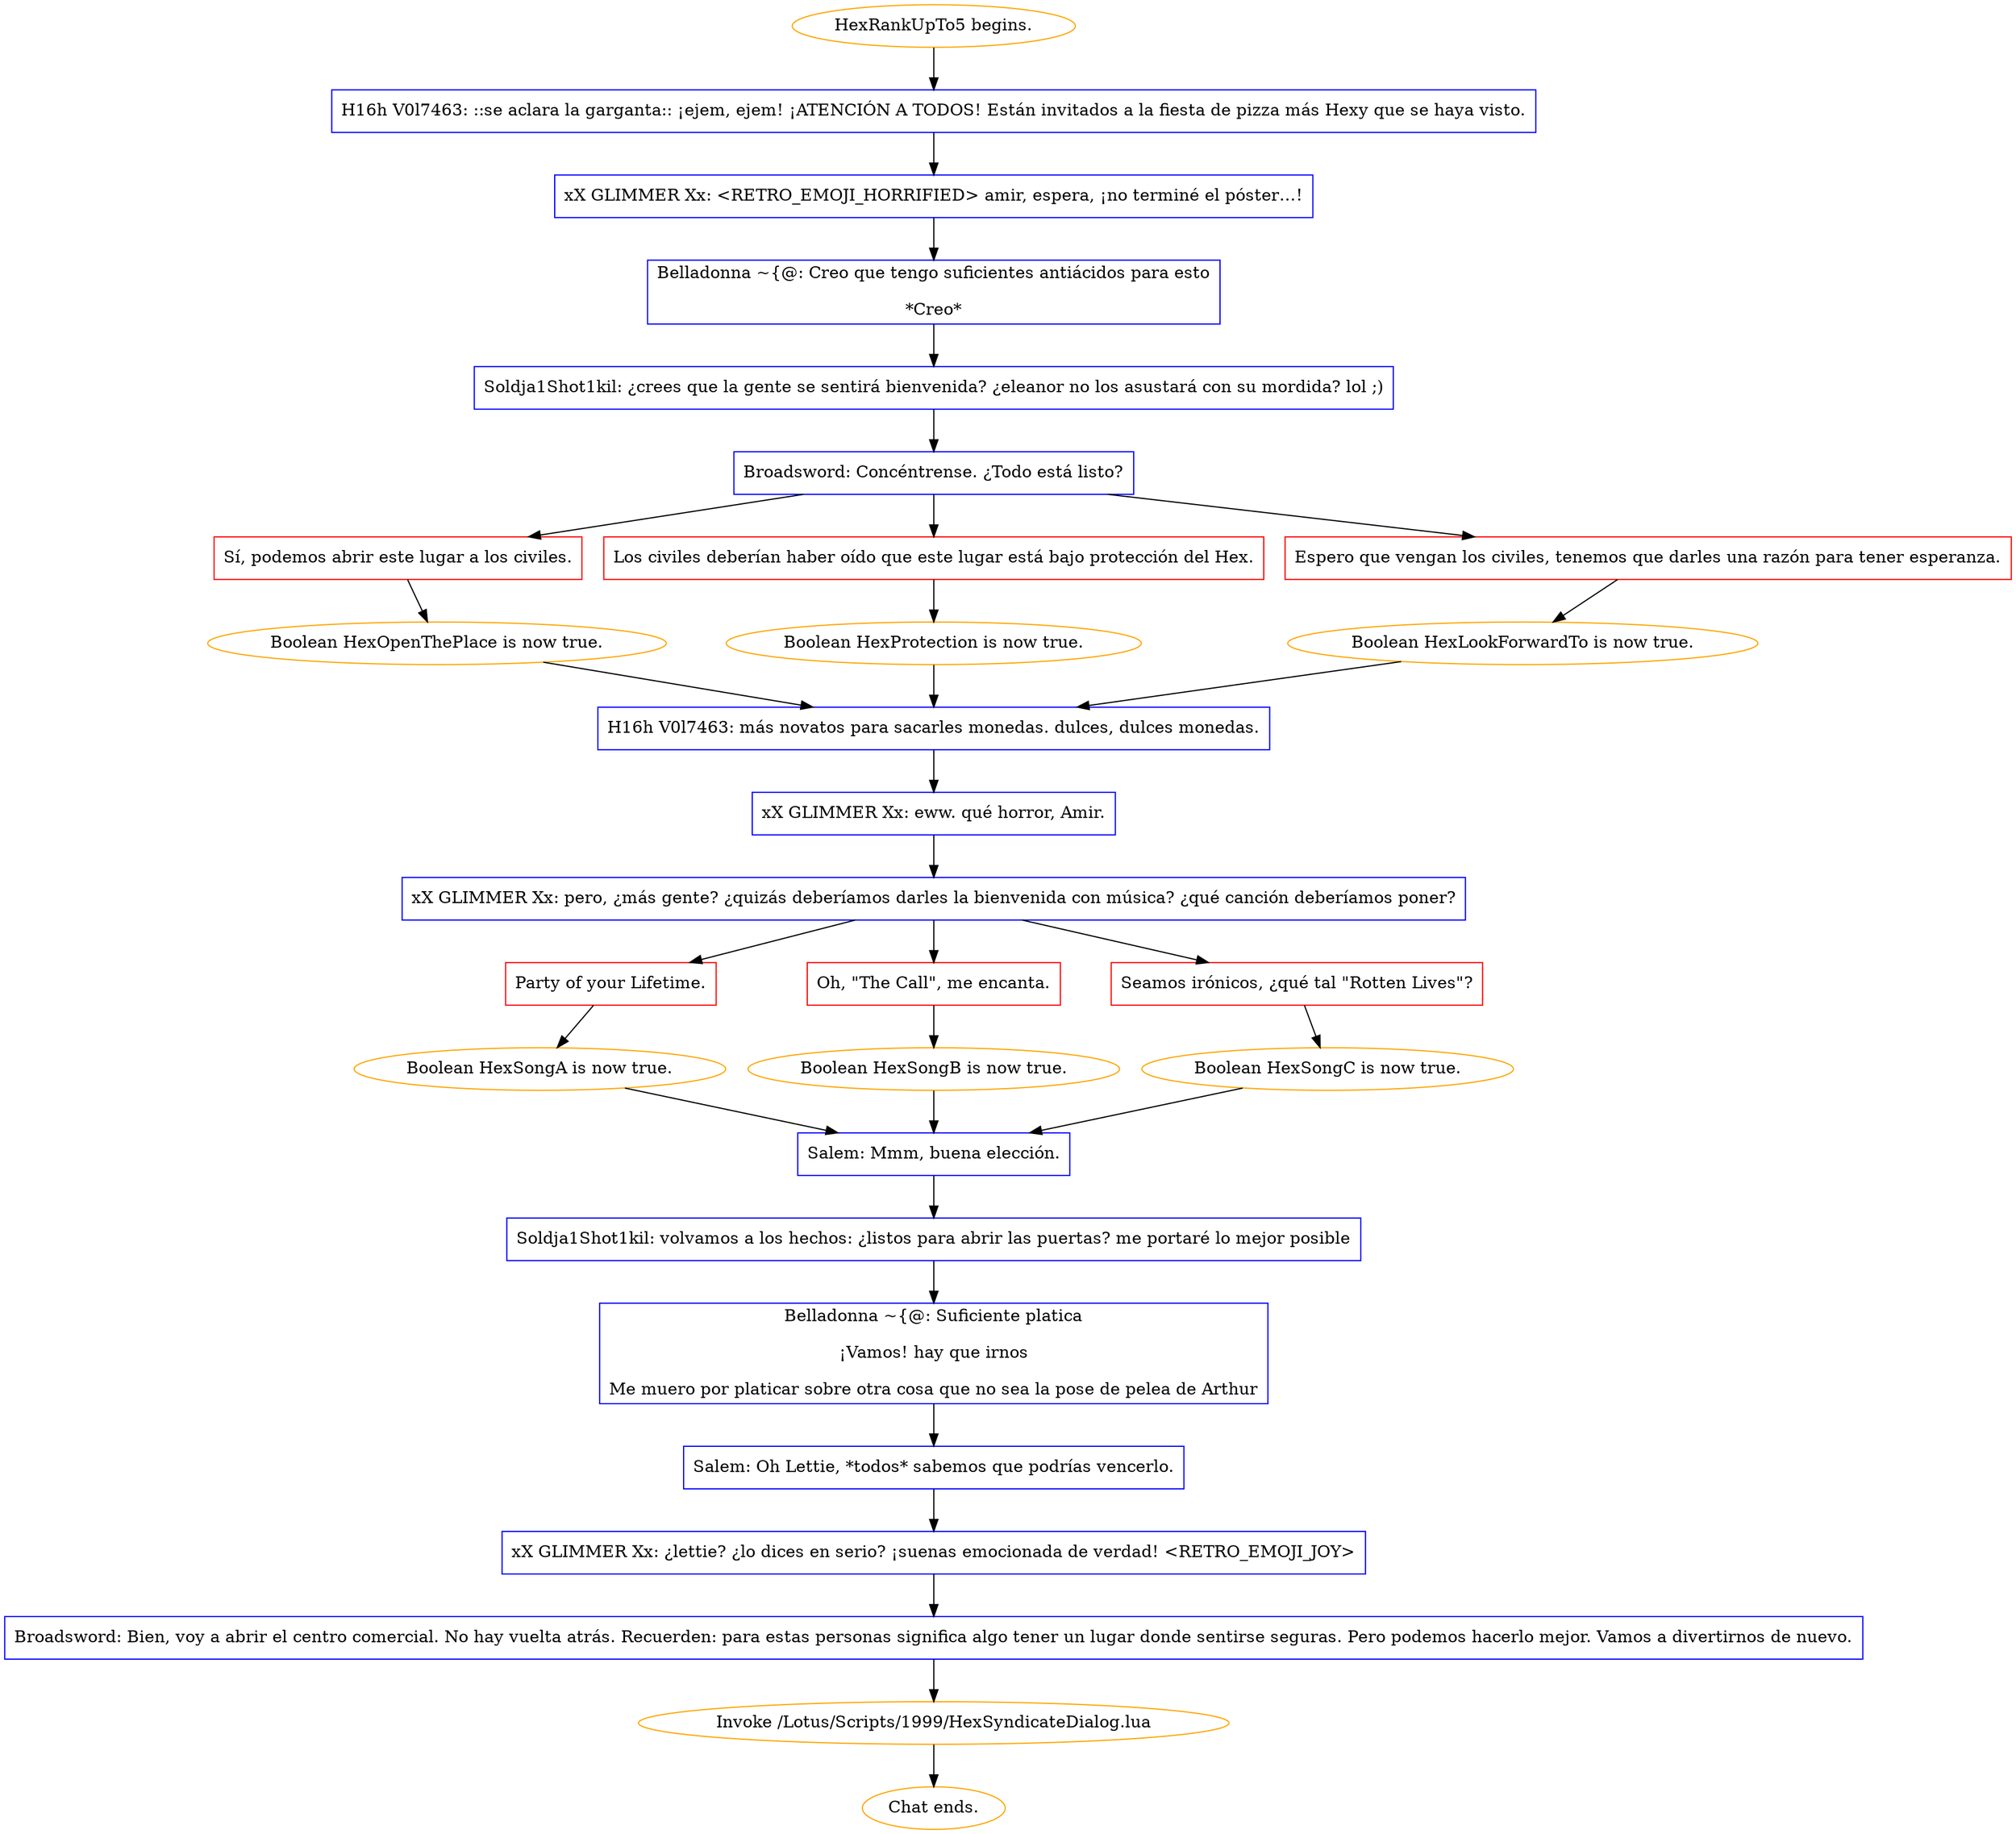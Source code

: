 digraph {
	"HexRankUpTo5 begins." [color=orange];
		"HexRankUpTo5 begins." -> j3888579360;
	j3888579360 [label="H16h V0l7463: ::se aclara la garganta:: ¡ejem, ejem! ¡ATENCIÓN A TODOS! Están invitados a la fiesta de pizza más Hexy que se haya visto.",shape=box,color=blue];
		j3888579360 -> j4215141269;
	j4215141269 [label="xX GLIMMER Xx: <RETRO_EMOJI_HORRIFIED> amir, espera, ¡no terminé el póster…!",shape=box,color=blue];
		j4215141269 -> j2798421284;
	j2798421284 [label="Belladonna ~{@: Creo que tengo suficientes antiácidos para esto
*Creo*",shape=box,color=blue];
		j2798421284 -> j90264876;
	j90264876 [label="Soldja1Shot1kil: ¿crees que la gente se sentirá bienvenida? ¿eleanor no los asustará con su mordida? lol ;)",shape=box,color=blue];
		j90264876 -> j2280617218;
	j2280617218 [label="Broadsword: Concéntrense. ¿Todo está listo?",shape=box,color=blue];
		j2280617218 -> j3285788891;
		j2280617218 -> j3730075224;
		j2280617218 -> j1820497277;
	j3285788891 [label="Sí, podemos abrir este lugar a los civiles.",shape=box,color=red];
		j3285788891 -> j3659225084;
	j3730075224 [label="Los civiles deberían haber oído que este lugar está bajo protección del Hex.",shape=box,color=red];
		j3730075224 -> j2285071019;
	j1820497277 [label="Espero que vengan los civiles, tenemos que darles una razón para tener esperanza.",shape=box,color=red];
		j1820497277 -> j3400701961;
	j3659225084 [label="Boolean HexOpenThePlace is now true.",color=orange];
		j3659225084 -> j3369652680;
	j2285071019 [label="Boolean HexProtection is now true.",color=orange];
		j2285071019 -> j3369652680;
	j3400701961 [label="Boolean HexLookForwardTo is now true.",color=orange];
		j3400701961 -> j3369652680;
	j3369652680 [label="H16h V0l7463: más novatos para sacarles monedas. dulces, dulces monedas.",shape=box,color=blue];
		j3369652680 -> j2533679116;
	j2533679116 [label="xX GLIMMER Xx: eww. qué horror, Amir.",shape=box,color=blue];
		j2533679116 -> j246459115;
	j246459115 [label="xX GLIMMER Xx: pero, ¿más gente? ¿quizás deberíamos darles la bienvenida con música? ¿qué canción deberíamos poner?",shape=box,color=blue];
		j246459115 -> j1090935188;
		j246459115 -> j3108692621;
		j246459115 -> j557770421;
	j1090935188 [label="Party of your Lifetime.",shape=box,color=red];
		j1090935188 -> j4198535994;
	j3108692621 [label="Oh, \"The Call\", me encanta.",shape=box,color=red];
		j3108692621 -> j671922499;
	j557770421 [label="Seamos irónicos, ¿qué tal \"Rotten Lives\"?",shape=box,color=red];
		j557770421 -> j510317451;
	j4198535994 [label="Boolean HexSongA is now true.",color=orange];
		j4198535994 -> j1437979994;
	j671922499 [label="Boolean HexSongB is now true.",color=orange];
		j671922499 -> j1437979994;
	j510317451 [label="Boolean HexSongC is now true.",color=orange];
		j510317451 -> j1437979994;
	j1437979994 [label="Salem: Mmm, buena elección.",shape=box,color=blue];
		j1437979994 -> j3353300509;
	j3353300509 [label="Soldja1Shot1kil: volvamos a los hechos: ¿listos para abrir las puertas? me portaré lo mejor posible",shape=box,color=blue];
		j3353300509 -> j1665603557;
	j1665603557 [label="Belladonna ~{@: Suficiente platica
¡Vamos! hay que irnos
Me muero por platicar sobre otra cosa que no sea la pose de pelea de Arthur",shape=box,color=blue];
		j1665603557 -> j2010745453;
	j2010745453 [label="Salem: Oh Lettie, *todos* sabemos que podrías vencerlo.",shape=box,color=blue];
		j2010745453 -> j3315235246;
	j3315235246 [label="xX GLIMMER Xx: ¿lettie? ¿lo dices en serio? ¡suenas emocionada de verdad! <RETRO_EMOJI_JOY>",shape=box,color=blue];
		j3315235246 -> j2505499688;
	j2505499688 [label="Broadsword: Bien, voy a abrir el centro comercial. No hay vuelta atrás. Recuerden: para estas personas significa algo tener un lugar donde sentirse seguras. Pero podemos hacerlo mejor. Vamos a divertirnos de nuevo.",shape=box,color=blue];
		j2505499688 -> j2375408662;
	j2375408662 [label="Invoke /Lotus/Scripts/1999/HexSyndicateDialog.lua",color=orange];
		j2375408662 -> "Chat ends.";
	"Chat ends." [color=orange];
}